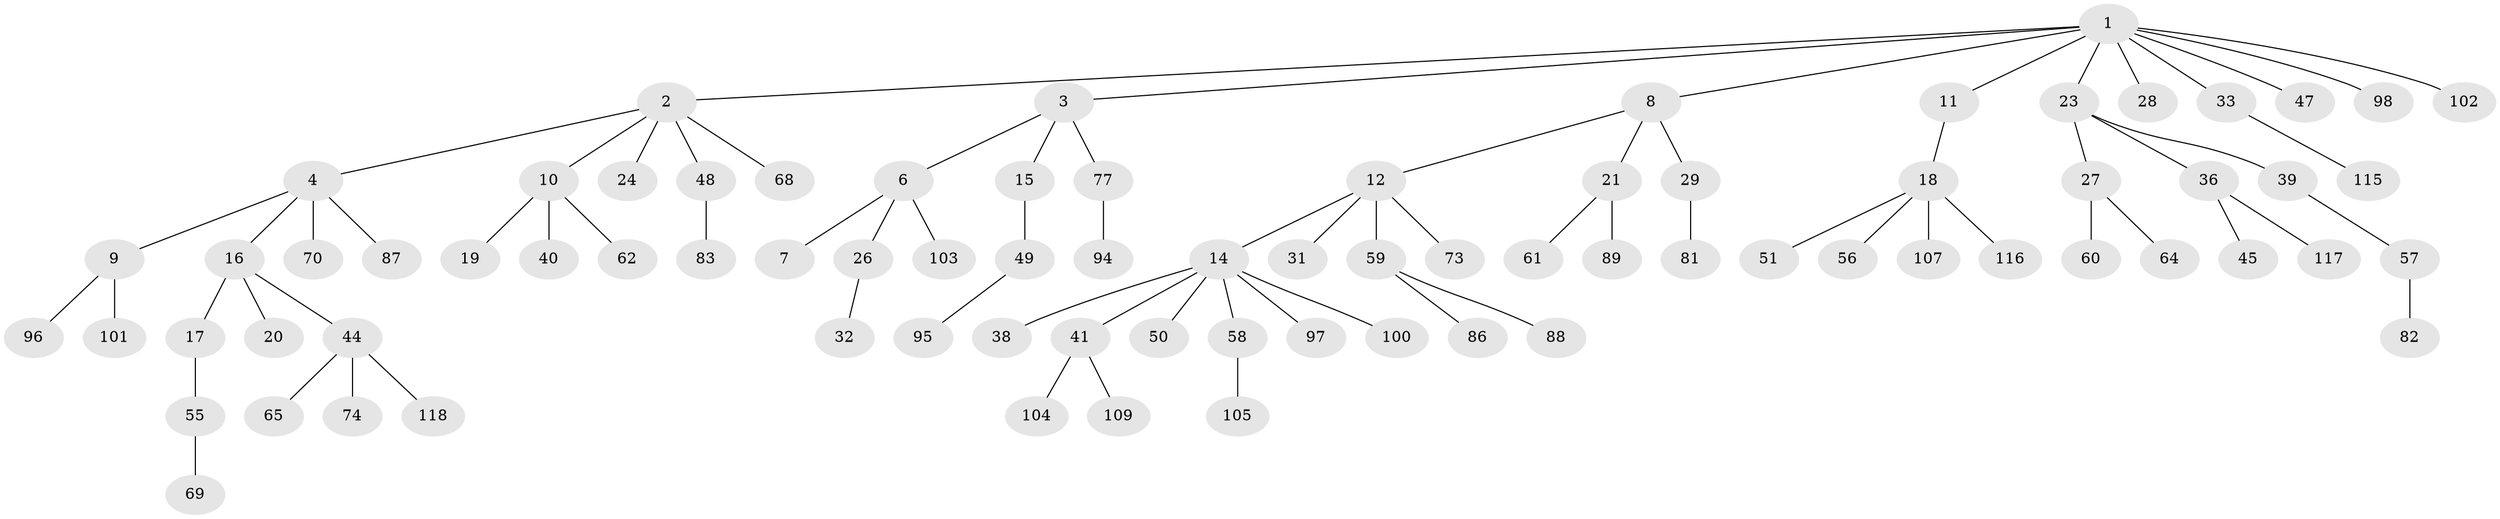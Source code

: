 // original degree distribution, {9: 0.008130081300813009, 6: 0.016260162601626018, 4: 0.056910569105691054, 5: 0.04065040650406504, 3: 0.10569105691056911, 1: 0.4796747967479675, 2: 0.2926829268292683}
// Generated by graph-tools (version 1.1) at 2025/11/02/27/25 16:11:25]
// undirected, 80 vertices, 79 edges
graph export_dot {
graph [start="1"]
  node [color=gray90,style=filled];
  1 [super="+5"];
  2;
  3;
  4 [super="+71"];
  6 [super="+53"];
  7;
  8 [super="+25"];
  9 [super="+42"];
  10 [super="+54"];
  11 [super="+46"];
  12 [super="+13"];
  14 [super="+22"];
  15 [super="+35"];
  16 [super="+121"];
  17 [super="+30"];
  18 [super="+34"];
  19;
  20;
  21 [super="+43"];
  23 [super="+92"];
  24 [super="+90"];
  26;
  27 [super="+37"];
  28;
  29 [super="+52"];
  31 [super="+63"];
  32;
  33;
  36 [super="+80"];
  38;
  39;
  40 [super="+78"];
  41 [super="+123"];
  44 [super="+111"];
  45 [super="+108"];
  47 [super="+91"];
  48 [super="+106"];
  49 [super="+79"];
  50 [super="+66"];
  51;
  55 [super="+76"];
  56;
  57;
  58;
  59 [super="+75"];
  60 [super="+72"];
  61 [super="+67"];
  62;
  64;
  65 [super="+119"];
  68;
  69 [super="+99"];
  70;
  73;
  74 [super="+85"];
  77 [super="+93"];
  81 [super="+84"];
  82 [super="+112"];
  83 [super="+114"];
  86;
  87;
  88;
  89;
  94;
  95 [super="+110"];
  96;
  97 [super="+120"];
  98 [super="+122"];
  100;
  101;
  102;
  103;
  104;
  105 [super="+113"];
  107;
  109;
  115;
  116;
  117;
  118;
  1 -- 2;
  1 -- 3;
  1 -- 11;
  1 -- 23;
  1 -- 28;
  1 -- 33;
  1 -- 47;
  1 -- 98;
  1 -- 8;
  1 -- 102;
  2 -- 4;
  2 -- 10;
  2 -- 24;
  2 -- 48;
  2 -- 68;
  3 -- 6;
  3 -- 15;
  3 -- 77;
  4 -- 9;
  4 -- 16;
  4 -- 70;
  4 -- 87;
  6 -- 7;
  6 -- 26;
  6 -- 103;
  8 -- 12;
  8 -- 21;
  8 -- 29;
  9 -- 96;
  9 -- 101;
  10 -- 19;
  10 -- 40;
  10 -- 62;
  11 -- 18;
  12 -- 14;
  12 -- 73;
  12 -- 59;
  12 -- 31;
  14 -- 41;
  14 -- 50;
  14 -- 97;
  14 -- 100;
  14 -- 38;
  14 -- 58;
  15 -- 49;
  16 -- 17;
  16 -- 20;
  16 -- 44;
  17 -- 55;
  18 -- 51;
  18 -- 56;
  18 -- 107;
  18 -- 116;
  21 -- 89;
  21 -- 61;
  23 -- 27;
  23 -- 36;
  23 -- 39;
  26 -- 32;
  27 -- 64;
  27 -- 60;
  29 -- 81;
  33 -- 115;
  36 -- 45;
  36 -- 117;
  39 -- 57;
  41 -- 104;
  41 -- 109;
  44 -- 65;
  44 -- 74;
  44 -- 118;
  48 -- 83;
  49 -- 95;
  55 -- 69;
  57 -- 82;
  58 -- 105;
  59 -- 88;
  59 -- 86;
  77 -- 94;
}
